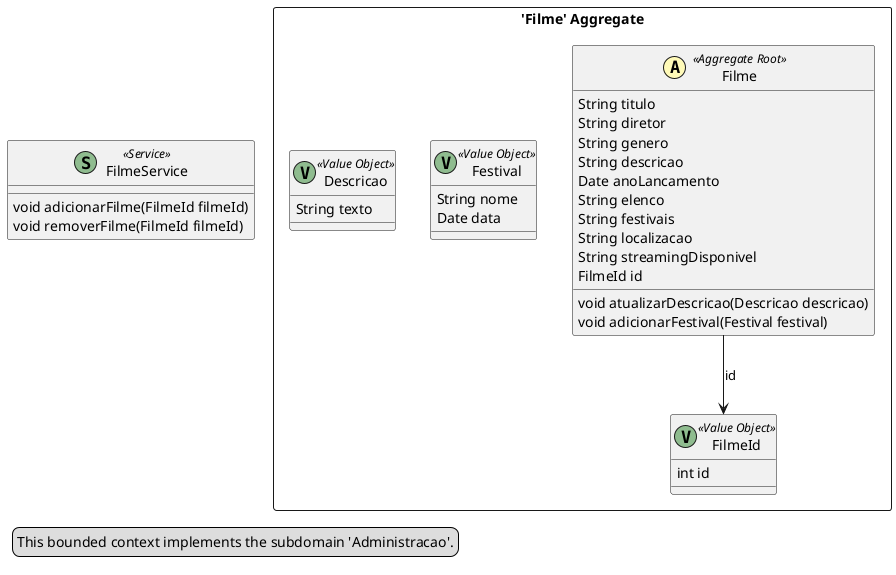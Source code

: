 @startuml

skinparam componentStyle uml2

package "'Filme' Aggregate" <<Rectangle>> {
	class Filme <<(A,#fffab8) Aggregate Root>> {
		String titulo
		String diretor
		String genero
		String descricao
		Date anoLancamento
		String elenco
		String festivais
		String localizacao
		String streamingDisponivel
		FilmeId id
		void atualizarDescricao(Descricao descricao)
		void adicionarFestival(Festival festival)
	}
	class FilmeId <<(V,DarkSeaGreen) Value Object>> {
		int id
	}
	class Festival <<(V,DarkSeaGreen) Value Object>> {
		String nome
		Date data
	}
	class Descricao <<(V,DarkSeaGreen) Value Object>> {
		String texto
	}
}
class FilmeService <<(S,DarkSeaGreen) Service>> {
	void adicionarFilme(FilmeId filmeId)
	void removerFilme(FilmeId filmeId)
}
Filme --> FilmeId : id
legend left
  This bounded context implements the subdomain 'Administracao'.
end legend


@enduml
